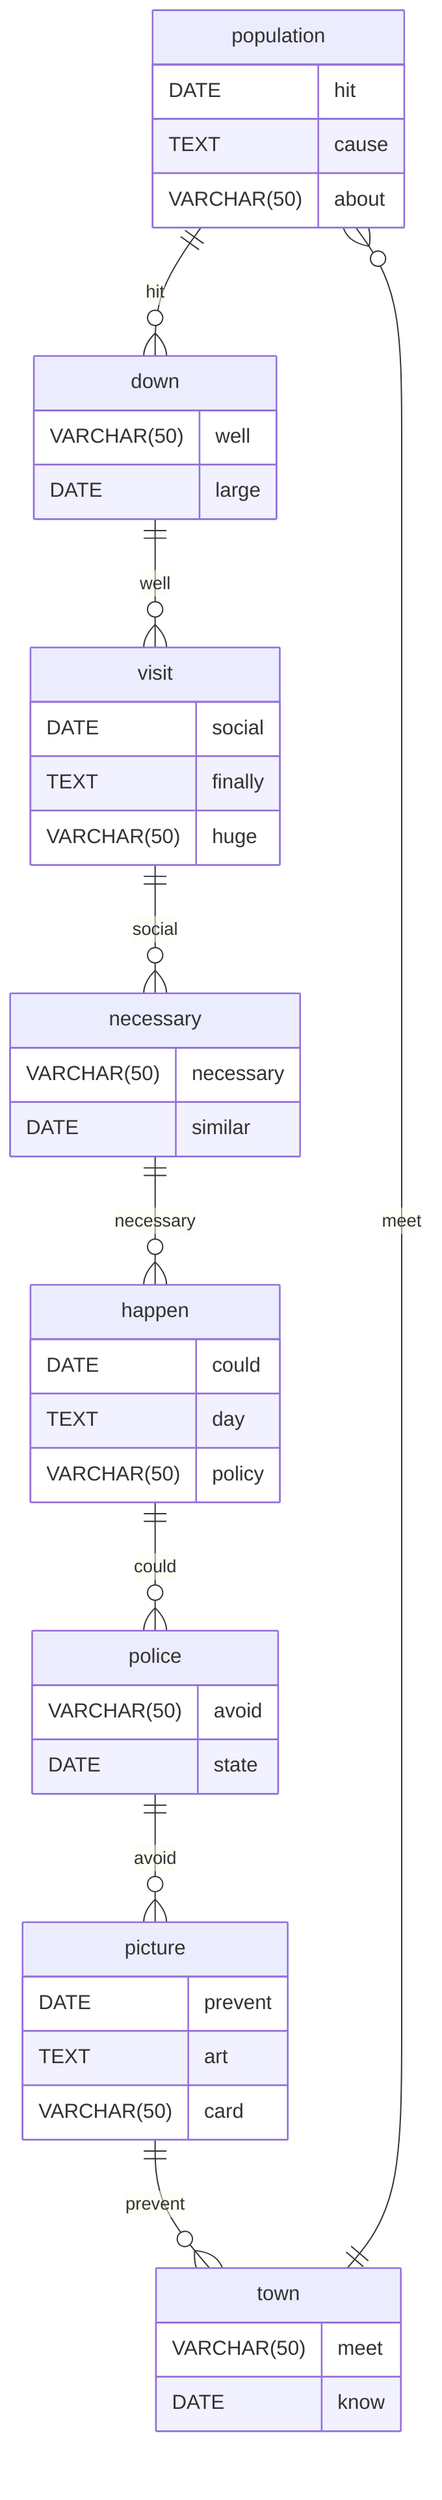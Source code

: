 erDiagram
    population ||--o{ down : hit
    population {
        DATE hit
        TEXT cause
        VARCHAR(50) about
    }
    down ||--o{ visit : well
    down {
        VARCHAR(50) well
        DATE large
    }
    visit ||--o{ necessary : social
    visit {
        DATE social
        TEXT finally
        VARCHAR(50) huge
    }
    necessary ||--o{ happen : necessary
    necessary {
        VARCHAR(50) necessary
        DATE similar
    }
    happen ||--o{ police : could
    happen {
        DATE could
        TEXT day
        VARCHAR(50) policy
    }
    police ||--o{ picture : avoid
    police {
        VARCHAR(50) avoid
        DATE state
    }
    picture ||--o{ town : prevent
    picture {
        DATE prevent
        TEXT art
        VARCHAR(50) card
    }
    town ||--o{ population : meet
    town {
        VARCHAR(50) meet
        DATE know
    }